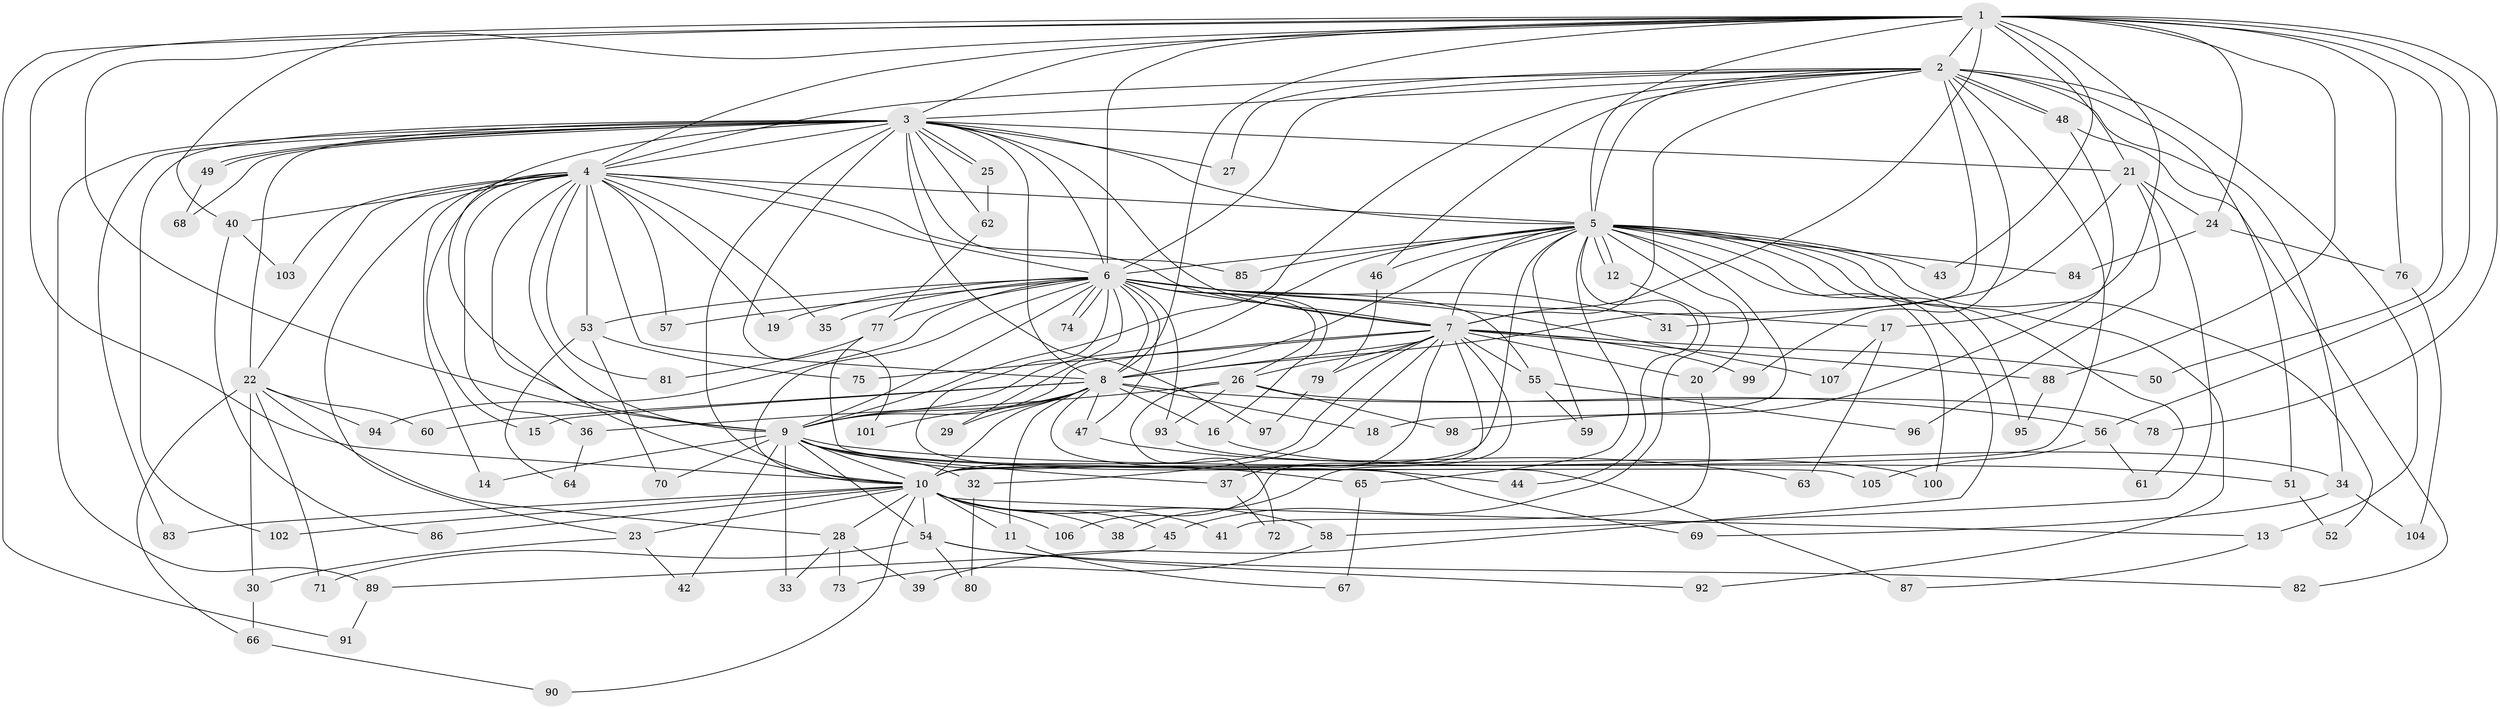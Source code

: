 // Generated by graph-tools (version 1.1) at 2025/13/03/09/25 04:13:49]
// undirected, 107 vertices, 239 edges
graph export_dot {
graph [start="1"]
  node [color=gray90,style=filled];
  1;
  2;
  3;
  4;
  5;
  6;
  7;
  8;
  9;
  10;
  11;
  12;
  13;
  14;
  15;
  16;
  17;
  18;
  19;
  20;
  21;
  22;
  23;
  24;
  25;
  26;
  27;
  28;
  29;
  30;
  31;
  32;
  33;
  34;
  35;
  36;
  37;
  38;
  39;
  40;
  41;
  42;
  43;
  44;
  45;
  46;
  47;
  48;
  49;
  50;
  51;
  52;
  53;
  54;
  55;
  56;
  57;
  58;
  59;
  60;
  61;
  62;
  63;
  64;
  65;
  66;
  67;
  68;
  69;
  70;
  71;
  72;
  73;
  74;
  75;
  76;
  77;
  78;
  79;
  80;
  81;
  82;
  83;
  84;
  85;
  86;
  87;
  88;
  89;
  90;
  91;
  92;
  93;
  94;
  95;
  96;
  97;
  98;
  99;
  100;
  101;
  102;
  103;
  104;
  105;
  106;
  107;
  1 -- 2;
  1 -- 3;
  1 -- 4;
  1 -- 5;
  1 -- 6;
  1 -- 7;
  1 -- 8;
  1 -- 9;
  1 -- 10;
  1 -- 17;
  1 -- 21;
  1 -- 24;
  1 -- 40;
  1 -- 43;
  1 -- 50;
  1 -- 56;
  1 -- 76;
  1 -- 78;
  1 -- 88;
  1 -- 91;
  2 -- 3;
  2 -- 4;
  2 -- 5;
  2 -- 6;
  2 -- 7;
  2 -- 8;
  2 -- 9;
  2 -- 10;
  2 -- 13;
  2 -- 27;
  2 -- 34;
  2 -- 46;
  2 -- 48;
  2 -- 48;
  2 -- 51;
  2 -- 99;
  3 -- 4;
  3 -- 5;
  3 -- 6;
  3 -- 7;
  3 -- 8;
  3 -- 9;
  3 -- 10;
  3 -- 21;
  3 -- 22;
  3 -- 25;
  3 -- 25;
  3 -- 27;
  3 -- 49;
  3 -- 49;
  3 -- 62;
  3 -- 68;
  3 -- 83;
  3 -- 85;
  3 -- 89;
  3 -- 97;
  3 -- 101;
  3 -- 102;
  4 -- 5;
  4 -- 6;
  4 -- 7;
  4 -- 8;
  4 -- 9;
  4 -- 10;
  4 -- 14;
  4 -- 15;
  4 -- 19;
  4 -- 22;
  4 -- 23;
  4 -- 35;
  4 -- 36;
  4 -- 40;
  4 -- 53;
  4 -- 57;
  4 -- 81;
  4 -- 103;
  5 -- 6;
  5 -- 7;
  5 -- 8;
  5 -- 9;
  5 -- 10;
  5 -- 12;
  5 -- 12;
  5 -- 18;
  5 -- 20;
  5 -- 39;
  5 -- 43;
  5 -- 44;
  5 -- 46;
  5 -- 52;
  5 -- 59;
  5 -- 61;
  5 -- 65;
  5 -- 84;
  5 -- 85;
  5 -- 92;
  5 -- 95;
  5 -- 100;
  6 -- 7;
  6 -- 8;
  6 -- 9;
  6 -- 10;
  6 -- 16;
  6 -- 17;
  6 -- 19;
  6 -- 26;
  6 -- 29;
  6 -- 31;
  6 -- 35;
  6 -- 47;
  6 -- 53;
  6 -- 55;
  6 -- 57;
  6 -- 69;
  6 -- 74;
  6 -- 74;
  6 -- 77;
  6 -- 93;
  6 -- 94;
  6 -- 107;
  7 -- 8;
  7 -- 9;
  7 -- 10;
  7 -- 20;
  7 -- 26;
  7 -- 32;
  7 -- 37;
  7 -- 38;
  7 -- 50;
  7 -- 55;
  7 -- 75;
  7 -- 79;
  7 -- 88;
  7 -- 99;
  7 -- 106;
  8 -- 9;
  8 -- 10;
  8 -- 11;
  8 -- 15;
  8 -- 16;
  8 -- 18;
  8 -- 29;
  8 -- 47;
  8 -- 56;
  8 -- 60;
  8 -- 87;
  8 -- 101;
  9 -- 10;
  9 -- 14;
  9 -- 32;
  9 -- 33;
  9 -- 37;
  9 -- 42;
  9 -- 44;
  9 -- 51;
  9 -- 54;
  9 -- 65;
  9 -- 70;
  10 -- 11;
  10 -- 13;
  10 -- 23;
  10 -- 28;
  10 -- 38;
  10 -- 41;
  10 -- 45;
  10 -- 54;
  10 -- 58;
  10 -- 83;
  10 -- 86;
  10 -- 90;
  10 -- 102;
  10 -- 106;
  11 -- 67;
  12 -- 45;
  13 -- 87;
  16 -- 34;
  17 -- 63;
  17 -- 107;
  20 -- 41;
  21 -- 24;
  21 -- 31;
  21 -- 58;
  21 -- 96;
  22 -- 28;
  22 -- 30;
  22 -- 60;
  22 -- 66;
  22 -- 71;
  22 -- 94;
  23 -- 30;
  23 -- 42;
  24 -- 76;
  24 -- 84;
  25 -- 62;
  26 -- 36;
  26 -- 72;
  26 -- 78;
  26 -- 93;
  26 -- 98;
  28 -- 33;
  28 -- 39;
  28 -- 73;
  30 -- 66;
  32 -- 80;
  34 -- 69;
  34 -- 104;
  36 -- 64;
  37 -- 72;
  40 -- 86;
  40 -- 103;
  45 -- 89;
  46 -- 79;
  47 -- 63;
  48 -- 82;
  48 -- 98;
  49 -- 68;
  51 -- 52;
  53 -- 64;
  53 -- 70;
  53 -- 75;
  54 -- 71;
  54 -- 80;
  54 -- 82;
  54 -- 92;
  55 -- 59;
  55 -- 96;
  56 -- 61;
  56 -- 105;
  58 -- 73;
  62 -- 77;
  65 -- 67;
  66 -- 90;
  76 -- 104;
  77 -- 81;
  77 -- 105;
  79 -- 97;
  88 -- 95;
  89 -- 91;
  93 -- 100;
}
